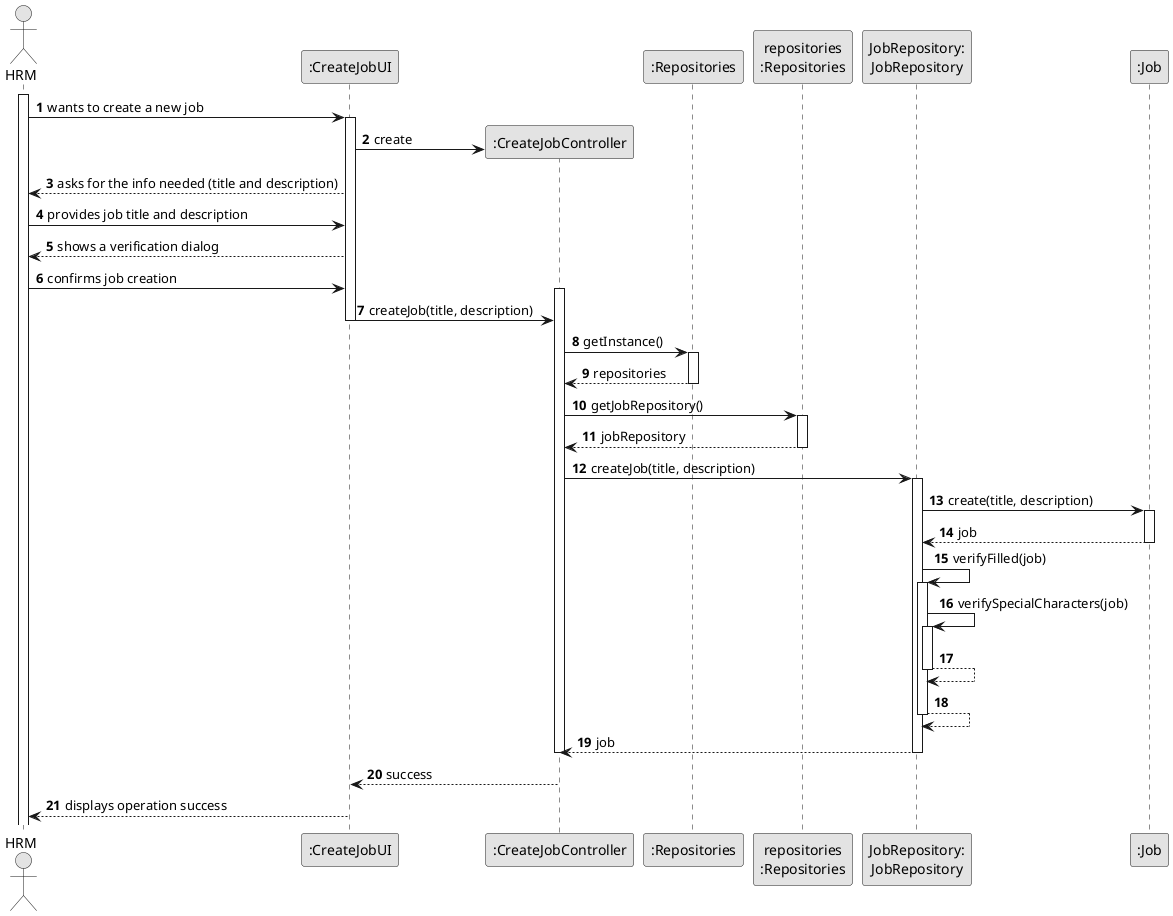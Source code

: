 @startuml
skinparam monochrome true
skinparam packageStyle rectangle
skinparam shadowing false

autonumber

'hide footbox
actor "HRM" as Employee
participant ":CreateJobUI" as UI
participant ":CreateJobController" as CTRL
participant ":Repositories" as GlobRepo
participant "repositories\n:Repositories" as PLAT
participant "JobRepository:\nJobRepository" as JobRepository
participant ":Job" as Job

activate Employee
Employee -> UI : wants to create a new job
activate UI
UI -> CTRL** : create
UI --> Employee : asks for the info needed (title and description)
Employee -> UI : provides job title and description
UI --> Employee : shows a verification dialog
Employee -> UI : confirms job creation

activate CTRL
UI -> CTRL : createJob(title, description)
deactivate UI
CTRL -> GlobRepo : getInstance()
activate GlobRepo
GlobRepo --> CTRL : repositories
deactivate GlobRepo

CTRL -> PLAT : getJobRepository()
activate PLAT
PLAT -->  CTRL: jobRepository
deactivate PLAT

CTRL -> JobRepository : createJob(title, description)
activate JobRepository

    JobRepository -> Job : create(title, description)
        activate Job
        Job --> JobRepository : job
        deactivate Job

    JobRepository -> JobRepository : verifyFilled(job)
        activate JobRepository
        JobRepository -> JobRepository : verifySpecialCharacters(job)
        activate JobRepository
        JobRepository --> JobRepository
        deactivate JobRepository
    JobRepository --> JobRepository
    deactivate JobRepository
JobRepository --> CTRL : job
deactivate JobRepository
deactivate CTRL

CTRL --> UI : success
deactivate CTRL

UI --> Employee : displays operation success

@enduml
